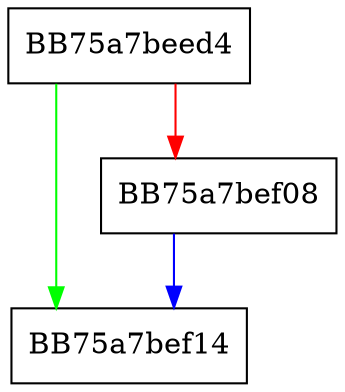 digraph _strupr_s_l {
  node [shape="box"];
  graph [splines=ortho];
  BB75a7beed4 -> BB75a7bef14 [color="green"];
  BB75a7beed4 -> BB75a7bef08 [color="red"];
  BB75a7bef08 -> BB75a7bef14 [color="blue"];
}